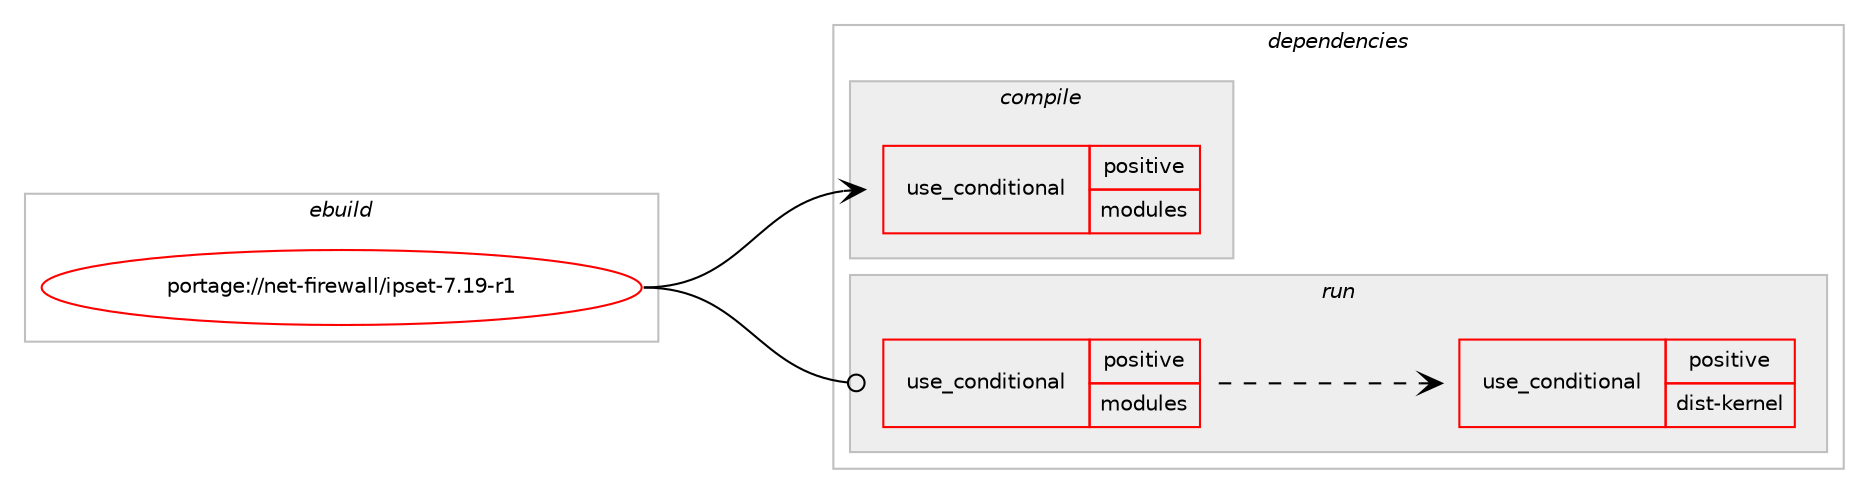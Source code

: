 digraph prolog {

# *************
# Graph options
# *************

newrank=true;
concentrate=true;
compound=true;
graph [rankdir=LR,fontname=Helvetica,fontsize=10,ranksep=1.5];#, ranksep=2.5, nodesep=0.2];
edge  [arrowhead=vee];
node  [fontname=Helvetica,fontsize=10];

# **********
# The ebuild
# **********

subgraph cluster_leftcol {
color=gray;
rank=same;
label=<<i>ebuild</i>>;
id [label="portage://net-firewall/ipset-7.19-r1", color=red, width=4, href="../net-firewall/ipset-7.19-r1.svg"];
}

# ****************
# The dependencies
# ****************

subgraph cluster_midcol {
color=gray;
label=<<i>dependencies</i>>;
subgraph cluster_compile {
fillcolor="#eeeeee";
style=filled;
label=<<i>compile</i>>;
subgraph cond1737 {
dependency2132 [label=<<TABLE BORDER="0" CELLBORDER="1" CELLSPACING="0" CELLPADDING="4"><TR><TD ROWSPAN="3" CELLPADDING="10">use_conditional</TD></TR><TR><TD>positive</TD></TR><TR><TD>modules</TD></TR></TABLE>>, shape=none, color=red];
# *** BEGIN UNKNOWN DEPENDENCY TYPE (TODO) ***
# dependency2132 -> package_dependency(portage://net-firewall/ipset-7.19-r1,install,no,virtual,linux-sources,none,[,,],[],[])
# *** END UNKNOWN DEPENDENCY TYPE (TODO) ***

}
id:e -> dependency2132:w [weight=20,style="solid",arrowhead="vee"];
# *** BEGIN UNKNOWN DEPENDENCY TYPE (TODO) ***
# id -> package_dependency(portage://net-firewall/ipset-7.19-r1,install,no,net-firewall,iptables,none,[,,],[],[])
# *** END UNKNOWN DEPENDENCY TYPE (TODO) ***

# *** BEGIN UNKNOWN DEPENDENCY TYPE (TODO) ***
# id -> package_dependency(portage://net-firewall/ipset-7.19-r1,install,no,net-libs,libmnl,none,[,,],any_same_slot,[])
# *** END UNKNOWN DEPENDENCY TYPE (TODO) ***

}
subgraph cluster_compileandrun {
fillcolor="#eeeeee";
style=filled;
label=<<i>compile and run</i>>;
}
subgraph cluster_run {
fillcolor="#eeeeee";
style=filled;
label=<<i>run</i>>;
subgraph cond1738 {
dependency2133 [label=<<TABLE BORDER="0" CELLBORDER="1" CELLSPACING="0" CELLPADDING="4"><TR><TD ROWSPAN="3" CELLPADDING="10">use_conditional</TD></TR><TR><TD>positive</TD></TR><TR><TD>modules</TD></TR></TABLE>>, shape=none, color=red];
# *** BEGIN UNKNOWN DEPENDENCY TYPE (TODO) ***
# dependency2133 -> package_dependency(portage://net-firewall/ipset-7.19-r1,run,no,sys-apps,kmod,none,[,,],[],[use(enable(tools),none)])
# *** END UNKNOWN DEPENDENCY TYPE (TODO) ***

subgraph cond1739 {
dependency2134 [label=<<TABLE BORDER="0" CELLBORDER="1" CELLSPACING="0" CELLPADDING="4"><TR><TD ROWSPAN="3" CELLPADDING="10">use_conditional</TD></TR><TR><TD>positive</TD></TR><TR><TD>dist-kernel</TD></TR></TABLE>>, shape=none, color=red];
# *** BEGIN UNKNOWN DEPENDENCY TYPE (TODO) ***
# dependency2134 -> package_dependency(portage://net-firewall/ipset-7.19-r1,run,no,virtual,dist-kernel,none,[,,],any_same_slot,[])
# *** END UNKNOWN DEPENDENCY TYPE (TODO) ***

}
dependency2133:e -> dependency2134:w [weight=20,style="dashed",arrowhead="vee"];
}
id:e -> dependency2133:w [weight=20,style="solid",arrowhead="odot"];
# *** BEGIN UNKNOWN DEPENDENCY TYPE (TODO) ***
# id -> package_dependency(portage://net-firewall/ipset-7.19-r1,run,no,net-firewall,iptables,none,[,,],[],[])
# *** END UNKNOWN DEPENDENCY TYPE (TODO) ***

# *** BEGIN UNKNOWN DEPENDENCY TYPE (TODO) ***
# id -> package_dependency(portage://net-firewall/ipset-7.19-r1,run,no,net-libs,libmnl,none,[,,],any_same_slot,[])
# *** END UNKNOWN DEPENDENCY TYPE (TODO) ***

}
}

# **************
# The candidates
# **************

subgraph cluster_choices {
rank=same;
color=gray;
label=<<i>candidates</i>>;

}

}
